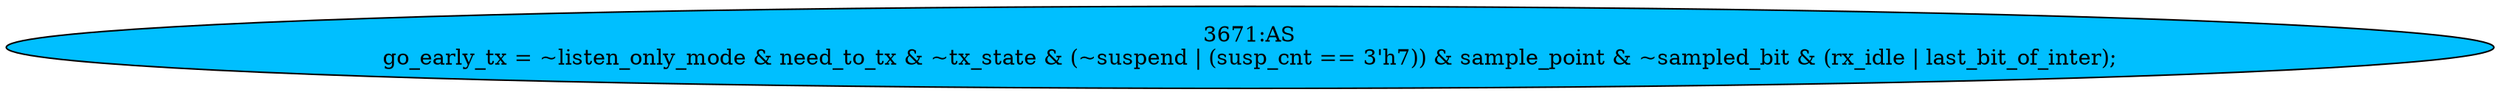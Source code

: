 strict digraph "" {
	node [label="\N"];
	"3671:AS"	 [ast="<pyverilog.vparser.ast.Assign object at 0x7f44f6b2e5d0>",
		def_var="['go_early_tx']",
		fillcolor=deepskyblue,
		label="3671:AS
go_early_tx = ~listen_only_mode & need_to_tx & ~tx_state & (~suspend | (susp_cnt == 3'h7)) & sample_point & ~sampled_bit & (\
rx_idle | last_bit_of_inter);",
		statements="[]",
		style=filled,
		typ=Assign,
		use_var="['listen_only_mode', 'need_to_tx', 'tx_state', 'suspend', 'susp_cnt', 'sample_point', 'sampled_bit', 'rx_idle', 'last_bit_of_inter']"];
}
